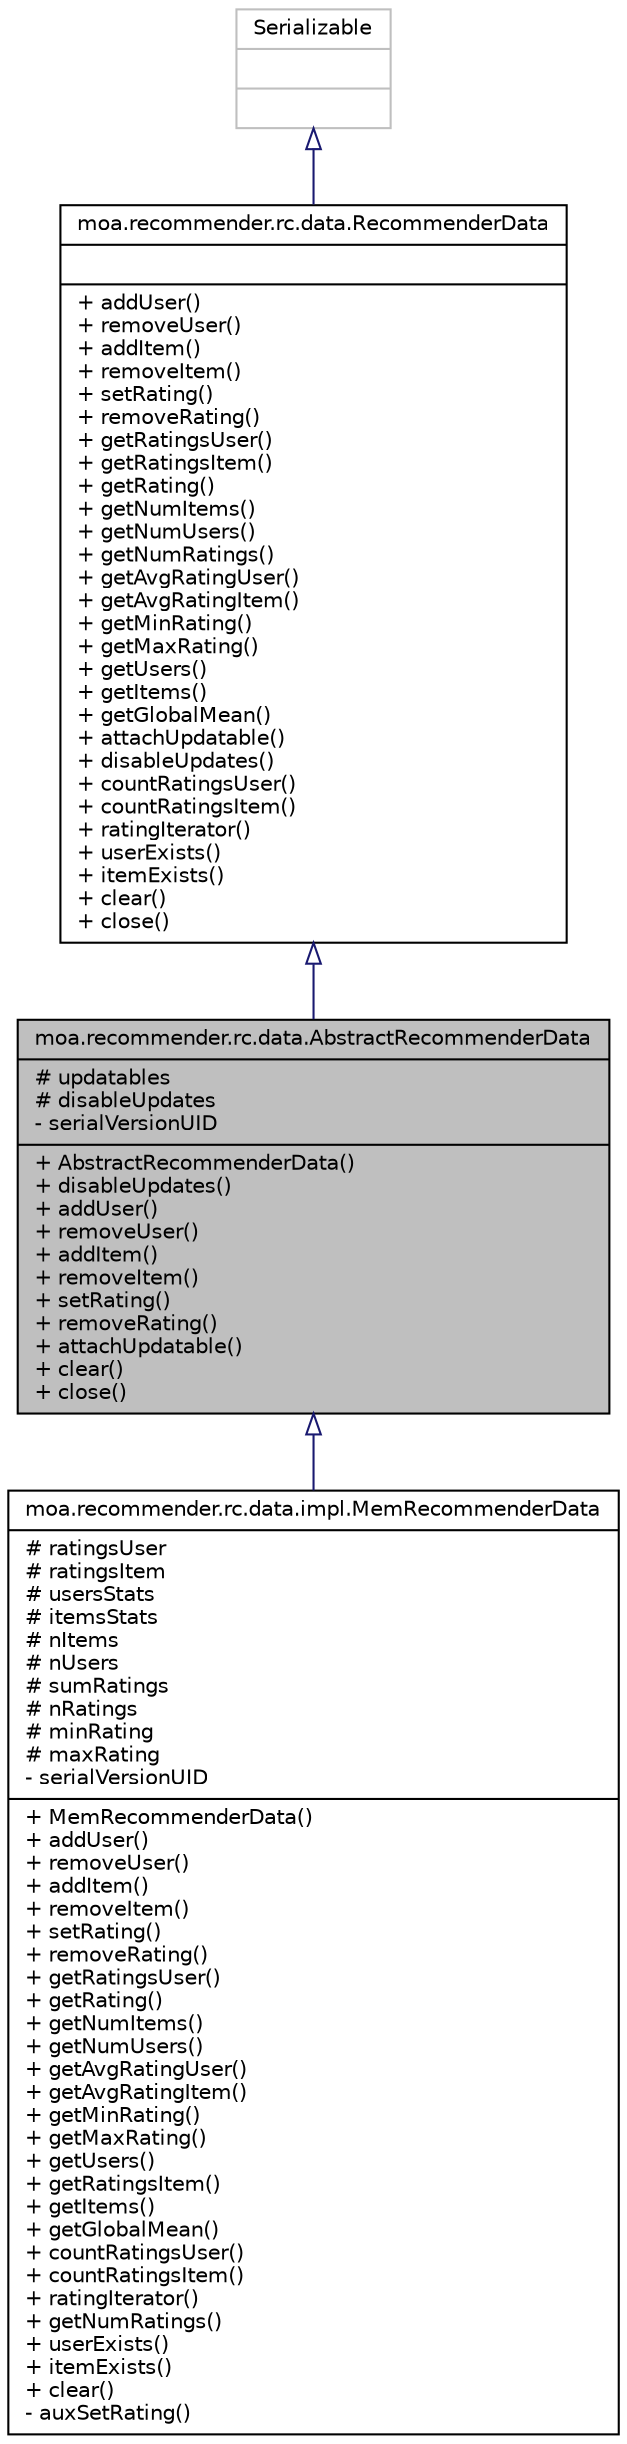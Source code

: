 digraph G
{
  edge [fontname="Helvetica",fontsize="10",labelfontname="Helvetica",labelfontsize="10"];
  node [fontname="Helvetica",fontsize="10",shape=record];
  Node1 [label="{moa.recommender.rc.data.AbstractRecommenderData\n|# updatables\l# disableUpdates\l- serialVersionUID\l|+ AbstractRecommenderData()\l+ disableUpdates()\l+ addUser()\l+ removeUser()\l+ addItem()\l+ removeItem()\l+ setRating()\l+ removeRating()\l+ attachUpdatable()\l+ clear()\l+ close()\l}",height=0.2,width=0.4,color="black", fillcolor="grey75", style="filled" fontcolor="black"];
  Node2 -> Node1 [dir=back,color="midnightblue",fontsize="10",style="solid",arrowtail="empty",fontname="Helvetica"];
  Node2 [label="{moa.recommender.rc.data.RecommenderData\n||+ addUser()\l+ removeUser()\l+ addItem()\l+ removeItem()\l+ setRating()\l+ removeRating()\l+ getRatingsUser()\l+ getRatingsItem()\l+ getRating()\l+ getNumItems()\l+ getNumUsers()\l+ getNumRatings()\l+ getAvgRatingUser()\l+ getAvgRatingItem()\l+ getMinRating()\l+ getMaxRating()\l+ getUsers()\l+ getItems()\l+ getGlobalMean()\l+ attachUpdatable()\l+ disableUpdates()\l+ countRatingsUser()\l+ countRatingsItem()\l+ ratingIterator()\l+ userExists()\l+ itemExists()\l+ clear()\l+ close()\l}",height=0.2,width=0.4,color="black", fillcolor="white", style="filled",URL="$interfacemoa_1_1recommender_1_1rc_1_1data_1_1RecommenderData.html"];
  Node3 -> Node2 [dir=back,color="midnightblue",fontsize="10",style="solid",arrowtail="empty",fontname="Helvetica"];
  Node3 [label="{Serializable\n||}",height=0.2,width=0.4,color="grey75", fillcolor="white", style="filled"];
  Node1 -> Node4 [dir=back,color="midnightblue",fontsize="10",style="solid",arrowtail="empty",fontname="Helvetica"];
  Node4 [label="{moa.recommender.rc.data.impl.MemRecommenderData\n|# ratingsUser\l# ratingsItem\l# usersStats\l# itemsStats\l# nItems\l# nUsers\l# sumRatings\l# nRatings\l# minRating\l# maxRating\l- serialVersionUID\l|+ MemRecommenderData()\l+ addUser()\l+ removeUser()\l+ addItem()\l+ removeItem()\l+ setRating()\l+ removeRating()\l+ getRatingsUser()\l+ getRating()\l+ getNumItems()\l+ getNumUsers()\l+ getAvgRatingUser()\l+ getAvgRatingItem()\l+ getMinRating()\l+ getMaxRating()\l+ getUsers()\l+ getRatingsItem()\l+ getItems()\l+ getGlobalMean()\l+ countRatingsUser()\l+ countRatingsItem()\l+ ratingIterator()\l+ getNumRatings()\l+ userExists()\l+ itemExists()\l+ clear()\l- auxSetRating()\l}",height=0.2,width=0.4,color="black", fillcolor="white", style="filled",URL="$classmoa_1_1recommender_1_1rc_1_1data_1_1impl_1_1MemRecommenderData.html"];
}
